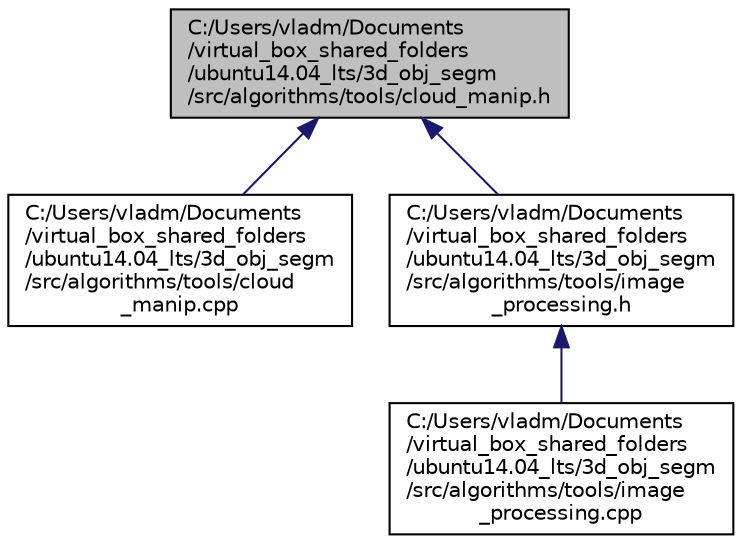 digraph "C:/Users/vladm/Documents/virtual_box_shared_folders/ubuntu14.04_lts/3d_obj_segm/src/algorithms/tools/cloud_manip.h"
{
  edge [fontname="Helvetica",fontsize="10",labelfontname="Helvetica",labelfontsize="10"];
  node [fontname="Helvetica",fontsize="10",shape=record];
  Node1 [label="C:/Users/vladm/Documents\l/virtual_box_shared_folders\l/ubuntu14.04_lts/3d_obj_segm\l/src/algorithms/tools/cloud_manip.h",height=0.2,width=0.4,color="black", fillcolor="grey75", style="filled", fontcolor="black"];
  Node1 -> Node2 [dir="back",color="midnightblue",fontsize="10",style="solid"];
  Node2 [label="C:/Users/vladm/Documents\l/virtual_box_shared_folders\l/ubuntu14.04_lts/3d_obj_segm\l/src/algorithms/tools/cloud\l_manip.cpp",height=0.2,width=0.4,color="black", fillcolor="white", style="filled",URL="$cloud__manip_8cpp.html"];
  Node1 -> Node3 [dir="back",color="midnightblue",fontsize="10",style="solid"];
  Node3 [label="C:/Users/vladm/Documents\l/virtual_box_shared_folders\l/ubuntu14.04_lts/3d_obj_segm\l/src/algorithms/tools/image\l_processing.h",height=0.2,width=0.4,color="black", fillcolor="white", style="filled",URL="$image__processing_8h.html"];
  Node3 -> Node4 [dir="back",color="midnightblue",fontsize="10",style="solid"];
  Node4 [label="C:/Users/vladm/Documents\l/virtual_box_shared_folders\l/ubuntu14.04_lts/3d_obj_segm\l/src/algorithms/tools/image\l_processing.cpp",height=0.2,width=0.4,color="black", fillcolor="white", style="filled",URL="$image__processing_8cpp.html"];
}
